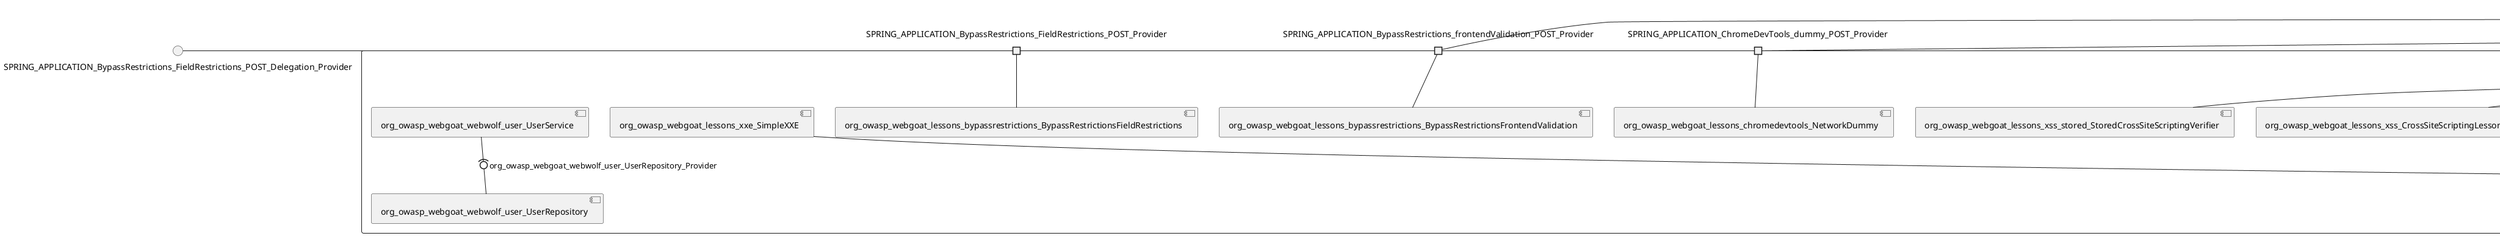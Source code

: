 @startuml
skinparam fixCircleLabelOverlapping true
skinparam componentStyle uml2
() SPRING_APPLICATION_BypassRestrictions_FieldRestrictions_POST_Delegation_Provider
() SPRING_APPLICATION_BypassRestrictions_frontendValidation_POST_Delegation_Provider
() SPRING_APPLICATION_ChromeDevTools_dummy_POST_Delegation_Provider
() SPRING_APPLICATION_CrossSiteScriptingStored_stored_xss_follow_up_POST_Delegation_Provider
() SPRING_APPLICATION_CrossSiteScripting_attack1_POST_Delegation_Provider
() SPRING_APPLICATION_CrossSiteScripting_attack3_POST_Delegation_Provider
() SPRING_APPLICATION_CrossSiteScripting_attack4_POST_Delegation_Provider
() SPRING_APPLICATION_CrossSiteScripting_attack5a_GET_Delegation_Provider
() SPRING_APPLICATION_CrossSiteScripting_attack6a_POST_Delegation_Provider
() SPRING_APPLICATION_CrossSiteScripting_dom_follow_up_POST_Delegation_Provider
() SPRING_APPLICATION_CrossSiteScripting_phone_home_xss_POST_Delegation_Provider
() SPRING_APPLICATION_CrossSiteScripting_quiz_POST_GET_Delegation_Provider
() SPRING_APPLICATION_Delegation_Provider
() SPRING_APPLICATION_GET_Delegation_Provider
() SPRING_APPLICATION_HtmlTampering_task_POST_Delegation_Provider
() SPRING_APPLICATION_HttpBasics_attack1_POST_Delegation_Provider
() SPRING_APPLICATION_HttpBasics_attack2_POST_Delegation_Provider
() SPRING_APPLICATION_IDOR_diff_attributes_POST_Delegation_Provider
() SPRING_APPLICATION_IDOR_login_POST_Delegation_Provider
() SPRING_APPLICATION_IDOR_profile_alt_path_POST_Delegation_Provider
() SPRING_APPLICATION_InsecureDeserialization_task_POST_Delegation_Provider
() SPRING_APPLICATION_InsecureLogin_POST_Delegation_Provider
() SPRING_APPLICATION_JWT_decode_POST_Delegation_Provider
() SPRING_APPLICATION_JWT_jku_POST_Delegation_Provider
() SPRING_APPLICATION_JWT_kid_POST_Delegation_Provider
() SPRING_APPLICATION_JWT_quiz_POST_GET_Delegation_Provider
() SPRING_APPLICATION_JWT_refresh_POST_Delegation_Provider
() SPRING_APPLICATION_JWT_votings_POST_GET_Delegation_Provider
() SPRING_APPLICATION_LogSpoofing_log_bleeding_POST_Delegation_Provider
() SPRING_APPLICATION_LogSpoofing_log_spoofing_POST_Delegation_Provider
() SPRING_APPLICATION_POST_Delegation_Provider
() SPRING_APPLICATION_PUT_Delegation_Provider
() SPRING_APPLICATION_PasswordReset_ForgotPassword_create_password_reset_link_POST_Delegation_Provider
() SPRING_APPLICATION_PasswordReset_SecurityQuestions_POST_Delegation_Provider
() SPRING_APPLICATION_PasswordReset_reset_POST_Delegation_Provider
() SPRING_APPLICATION_PathTraversal_profile_picture_GET_Delegation_Provider
() SPRING_APPLICATION_PathTraversal_profile_picture_fix_GET_Delegation_Provider
() SPRING_APPLICATION_PathTraversal_profile_upload_POST_Delegation_Provider
() SPRING_APPLICATION_PathTraversal_profile_upload_fix_POST_Delegation_Provider
() SPRING_APPLICATION_PathTraversal_profile_upload_remove_user_input_POST_Delegation_Provider
() SPRING_APPLICATION_PathTraversal_random_POST_Delegation_Provider
() SPRING_APPLICATION_PathTraversal_random_picture_GET_Delegation_Provider
() SPRING_APPLICATION_PathTraversal_zip_slip_POST_GET_Delegation_Provider
() SPRING_APPLICATION_SSRF_task1_POST_Delegation_Provider
() SPRING_APPLICATION_SSRF_task2_POST_Delegation_Provider
() SPRING_APPLICATION_SecurePasswords_assignment_POST_Delegation_Provider
() SPRING_APPLICATION_SqlInjectionAdvanced_attack6a_POST_Delegation_Provider
() SPRING_APPLICATION_SqlInjectionAdvanced_attack6b_POST_Delegation_Provider
() SPRING_APPLICATION_SqlInjectionAdvanced_challenge_Login_POST_Delegation_Provider
() SPRING_APPLICATION_SqlInjectionAdvanced_challenge_PUT_Delegation_Provider
() SPRING_APPLICATION_SqlInjectionAdvanced_quiz_POST_GET_Delegation_Provider
() SPRING_APPLICATION_SqlInjectionMitigations_attack10a_POST_Delegation_Provider
() SPRING_APPLICATION_SqlInjectionMitigations_attack10b_POST_Delegation_Provider
() SPRING_APPLICATION_SqlInjectionMitigations_attack12a_POST_Delegation_Provider
() SPRING_APPLICATION_SqlInjectionMitigations_servers_GET_Delegation_Provider
() SPRING_APPLICATION_SqlInjection_assignment5a_POST_Delegation_Provider
() SPRING_APPLICATION_SqlInjection_assignment5b_POST_Delegation_Provider
() SPRING_APPLICATION_SqlInjection_attack10_POST_Delegation_Provider
() SPRING_APPLICATION_SqlInjection_attack2_POST_Delegation_Provider
() SPRING_APPLICATION_SqlInjection_attack3_POST_Delegation_Provider
() SPRING_APPLICATION_SqlInjection_attack4_POST_Delegation_Provider
() SPRING_APPLICATION_SqlInjection_attack5_POST_Delegation_Provider
() SPRING_APPLICATION_SqlInjection_attack8_POST_Delegation_Provider
() SPRING_APPLICATION_SqlInjection_attack9_POST_Delegation_Provider
() SPRING_APPLICATION_SqlOnlyInputValidationOnKeywords_attack_POST_Delegation_Provider
() SPRING_APPLICATION_SqlOnlyInputValidation_attack_POST_Delegation_Provider
() SPRING_APPLICATION_VulnerableComponents_attack1_POST_Delegation_Provider
() SPRING_APPLICATION_WebWolf_GET_Delegation_Provider
() SPRING_APPLICATION_WebWolf_landing_POST_Delegation_Provider
() SPRING_APPLICATION_WebWolf_mail_POST_Delegation_Provider
() SPRING_APPLICATION_challenge_1_POST_Delegation_Provider
() SPRING_APPLICATION_challenge_5_POST_Delegation_Provider
() SPRING_APPLICATION_challenge_7_POST_Delegation_Provider
() SPRING_APPLICATION_challenge_8_GET_Delegation_Provider
() SPRING_APPLICATION_challenge_logo_Delegation_Provider
() SPRING_APPLICATION_cia_quiz_POST_GET_Delegation_Provider
() SPRING_APPLICATION_clientSideFiltering_attack1_POST_Delegation_Provider
() SPRING_APPLICATION_clientSideFiltering_challenge_store_coupons_GET_Delegation_Provider
() SPRING_APPLICATION_clientSideFiltering_getItForFree_POST_Delegation_Provider
() SPRING_APPLICATION_clientSideFiltering_salaries_GET_Delegation_Provider
() SPRING_APPLICATION_crypto_encoding_xor_POST_Delegation_Provider
() SPRING_APPLICATION_crypto_secure_defaults_POST_Delegation_Provider
() SPRING_APPLICATION_jwt_GET_Delegation_Provider
() SPRING_APPLICATION_landing_Delegation_Provider
() SPRING_APPLICATION_lesson_template_POST_GET_Delegation_Provider
() SPRING_APPLICATION_login_oauth_mvc_GET_Delegation_Provider
() SPRING_APPLICATION_mail_DELETE_POST_GET_Delegation_Provider
() SPRING_APPLICATION_register_mvc_POST_Delegation_Provider
() SPRING_APPLICATION_registration_GET_Delegation_Provider
() SPRING_APPLICATION_requests_GET_Delegation_Provider
() SPRING_APPLICATION_scoreboard_data_GET_Delegation_Provider
() SPRING_APPLICATION_server_directory_GET_Delegation_Provider
() SPRING_APPLICATION_service_lessonoverview_mvc_Delegation_Provider
() SPRING_APPLICATION_xxe_comments_GET_Delegation_Provider
rectangle System {
[org_owasp_webgoat_container_HammerHead] [[webgoat-webgoat.repository#_h51ZftEnEe6mdIV6i8Yq8w]]
[org_owasp_webgoat_container_WebWolfRedirect] [[webgoat-webgoat.repository#_h51ZftEnEe6mdIV6i8Yq8w]]
[org_owasp_webgoat_container_controller_StartLesson] [[webgoat-webgoat.repository#_h51ZftEnEe6mdIV6i8Yq8w]]
[org_owasp_webgoat_container_controller_Welcome] [[webgoat-webgoat.repository#_h51ZftEnEe6mdIV6i8Yq8w]]
[org_owasp_webgoat_container_i18n_PluginMessages_Provider] [[webgoat-webgoat.repository#_h51ZftEnEe6mdIV6i8Yq8w]]
[org_owasp_webgoat_container_service_EnvironmentService] [[webgoat-webgoat.repository#_h51ZftEnEe6mdIV6i8Yq8w]]
[org_owasp_webgoat_container_service_HintService] [[webgoat-webgoat.repository#_h51ZftEnEe6mdIV6i8Yq8w]]
[org_owasp_webgoat_container_service_LabelDebugService] [[webgoat-webgoat.repository#_h51ZftEnEe6mdIV6i8Yq8w]]
[org_owasp_webgoat_container_service_LabelService] [[webgoat-webgoat.repository#_h51ZftEnEe6mdIV6i8Yq8w]]
[org_owasp_webgoat_container_service_LessonInfoService] [[webgoat-webgoat.repository#_h51ZftEnEe6mdIV6i8Yq8w]]
[org_owasp_webgoat_container_service_LessonMenuService] [[webgoat-webgoat.repository#_h51ZftEnEe6mdIV6i8Yq8w]]
[org_owasp_webgoat_container_service_LessonProgressService] [[webgoat-webgoat.repository#_h51ZftEnEe6mdIV6i8Yq8w]]
[org_owasp_webgoat_container_service_LessonTitleService] [[webgoat-webgoat.repository#_h51ZftEnEe6mdIV6i8Yq8w]]
[org_owasp_webgoat_container_service_ReportCardService] [[webgoat-webgoat.repository#_h51ZftEnEe6mdIV6i8Yq8w]]
[org_owasp_webgoat_container_service_RestartLessonService] [[webgoat-webgoat.repository#_h51ZftEnEe6mdIV6i8Yq8w]]
[org_owasp_webgoat_container_service_SessionService] [[webgoat-webgoat.repository#_h51ZftEnEe6mdIV6i8Yq8w]]
[org_owasp_webgoat_container_session_UserSessionData_Provider] [[webgoat-webgoat.repository#_h51ZftEnEe6mdIV6i8Yq8w]]
[org_owasp_webgoat_container_session_WebSession_Provider] [[webgoat-webgoat.repository#_h51ZftEnEe6mdIV6i8Yq8w]]
[org_owasp_webgoat_container_users_RegistrationController] [[webgoat-webgoat.repository#_h51ZftEnEe6mdIV6i8Yq8w]]
[org_owasp_webgoat_container_users_Scoreboard] [[webgoat-webgoat.repository#_h51ZftEnEe6mdIV6i8Yq8w]]
[org_owasp_webgoat_container_users_UserRepository] [[webgoat-webgoat.repository#_h51ZftEnEe6mdIV6i8Yq8w]]
[org_owasp_webgoat_container_users_UserService] [[webgoat-webgoat.repository#_h51ZftEnEe6mdIV6i8Yq8w]]
[org_owasp_webgoat_container_users_UserTrackerRepository] [[webgoat-webgoat.repository#_h51ZftEnEe6mdIV6i8Yq8w]]
[org_owasp_webgoat_lessons_authbypass_VerifyAccount] [[webgoat-webgoat.repository#_h51ZftEnEe6mdIV6i8Yq8w]]
[org_owasp_webgoat_lessons_bypassrestrictions_BypassRestrictionsFieldRestrictions] [[webgoat-webgoat.repository#_h51ZftEnEe6mdIV6i8Yq8w]]
[org_owasp_webgoat_lessons_bypassrestrictions_BypassRestrictionsFrontendValidation] [[webgoat-webgoat.repository#_h51ZftEnEe6mdIV6i8Yq8w]]
[org_owasp_webgoat_lessons_challenges_FlagController] [[webgoat-webgoat.repository#_h51ZftEnEe6mdIV6i8Yq8w]]
[org_owasp_webgoat_lessons_challenges_challenge1_Assignment1] [[webgoat-webgoat.repository#_h51ZftEnEe6mdIV6i8Yq8w]]
[org_owasp_webgoat_lessons_challenges_challenge1_ImageServlet] [[webgoat-webgoat.repository#_h51ZftEnEe6mdIV6i8Yq8w]]
[org_owasp_webgoat_lessons_challenges_challenge5_Assignment5] [[webgoat-webgoat.repository#_h51ZftEnEe6mdIV6i8Yq8w]]
[org_owasp_webgoat_lessons_challenges_challenge7_Assignment7] [[webgoat-webgoat.repository#_h51ZftEnEe6mdIV6i8Yq8w]]
[org_owasp_webgoat_lessons_challenges_challenge8_Assignment8] [[webgoat-webgoat.repository#_h51ZftEnEe6mdIV6i8Yq8w]]
[org_owasp_webgoat_lessons_chromedevtools_NetworkDummy] [[webgoat-webgoat.repository#_h51ZftEnEe6mdIV6i8Yq8w]]
[org_owasp_webgoat_lessons_chromedevtools_NetworkLesson] [[webgoat-webgoat.repository#_h51ZftEnEe6mdIV6i8Yq8w]]
[org_owasp_webgoat_lessons_cia_CIAQuiz] [[webgoat-webgoat.repository#_h51ZftEnEe6mdIV6i8Yq8w]]
[org_owasp_webgoat_lessons_clientsidefiltering_ClientSideFilteringAssignment] [[webgoat-webgoat.repository#_h51ZftEnEe6mdIV6i8Yq8w]]
[org_owasp_webgoat_lessons_clientsidefiltering_ClientSideFilteringFreeAssignment] [[webgoat-webgoat.repository#_h51ZftEnEe6mdIV6i8Yq8w]]
[org_owasp_webgoat_lessons_clientsidefiltering_Salaries] [[webgoat-webgoat.repository#_h51ZftEnEe6mdIV6i8Yq8w]]
[org_owasp_webgoat_lessons_clientsidefiltering_ShopEndpoint] [[webgoat-webgoat.repository#_h51ZftEnEe6mdIV6i8Yq8w]]
[org_owasp_webgoat_lessons_cryptography_EncodingAssignment] [[webgoat-webgoat.repository#_h51ZftEnEe6mdIV6i8Yq8w]]
[org_owasp_webgoat_lessons_cryptography_HashingAssignment] [[webgoat-webgoat.repository#_h51ZftEnEe6mdIV6i8Yq8w]]
[org_owasp_webgoat_lessons_cryptography_SecureDefaultsAssignment] [[webgoat-webgoat.repository#_h51ZftEnEe6mdIV6i8Yq8w]]
[org_owasp_webgoat_lessons_cryptography_SigningAssignment] [[webgoat-webgoat.repository#_h51ZftEnEe6mdIV6i8Yq8w]]
[org_owasp_webgoat_lessons_cryptography_XOREncodingAssignment] [[webgoat-webgoat.repository#_h51ZftEnEe6mdIV6i8Yq8w]]
[org_owasp_webgoat_lessons_csrf_CSRFConfirmFlag1] [[webgoat-webgoat.repository#_h51ZftEnEe6mdIV6i8Yq8w]]
[org_owasp_webgoat_lessons_csrf_CSRFFeedback] [[webgoat-webgoat.repository#_h51ZftEnEe6mdIV6i8Yq8w]]
[org_owasp_webgoat_lessons_csrf_CSRFGetFlag] [[webgoat-webgoat.repository#_h51ZftEnEe6mdIV6i8Yq8w]]
[org_owasp_webgoat_lessons_csrf_CSRFLogin] [[webgoat-webgoat.repository#_h51ZftEnEe6mdIV6i8Yq8w]]
[org_owasp_webgoat_lessons_csrf_ForgedReviews] [[webgoat-webgoat.repository#_h51ZftEnEe6mdIV6i8Yq8w]]
[org_owasp_webgoat_lessons_csrf_ObjectMapper_Provider] [[webgoat-webgoat.repository#_h51ZftEnEe6mdIV6i8Yq8w]]
[org_owasp_webgoat_lessons_deserialization_InsecureDeserializationTask] [[webgoat-webgoat.repository#_h51ZftEnEe6mdIV6i8Yq8w]]
[org_owasp_webgoat_lessons_hijacksession_HijackSessionAssignment] [[webgoat-webgoat.repository#_h51ZftEnEe6mdIV6i8Yq8w]]
[org_owasp_webgoat_lessons_hijacksession_cas_HijackSessionAuthenticationProvider] [[webgoat-webgoat.repository#_h51ZftEnEe6mdIV6i8Yq8w]]
[org_owasp_webgoat_lessons_htmltampering_HtmlTamperingTask] [[webgoat-webgoat.repository#_h51ZftEnEe6mdIV6i8Yq8w]]
[org_owasp_webgoat_lessons_httpbasics_HttpBasicsLesson] [[webgoat-webgoat.repository#_h51ZftEnEe6mdIV6i8Yq8w]]
[org_owasp_webgoat_lessons_httpbasics_HttpBasicsQuiz] [[webgoat-webgoat.repository#_h51ZftEnEe6mdIV6i8Yq8w]]
[org_owasp_webgoat_lessons_httpproxies_HttpBasicsInterceptRequest] [[webgoat-webgoat.repository#_h51ZftEnEe6mdIV6i8Yq8w]]
[org_owasp_webgoat_lessons_idor_IDORDiffAttributes] [[webgoat-webgoat.repository#_h51ZftEnEe6mdIV6i8Yq8w]]
[org_owasp_webgoat_lessons_idor_IDOREditOtherProfile] [[webgoat-webgoat.repository#_h51ZftEnEe6mdIV6i8Yq8w]]
[org_owasp_webgoat_lessons_idor_IDORLogin] [[webgoat-webgoat.repository#_h51ZftEnEe6mdIV6i8Yq8w]]
[org_owasp_webgoat_lessons_idor_IDORViewOtherProfile] [[webgoat-webgoat.repository#_h51ZftEnEe6mdIV6i8Yq8w]]
[org_owasp_webgoat_lessons_idor_IDORViewOwnProfile] [[webgoat-webgoat.repository#_h51ZftEnEe6mdIV6i8Yq8w]]
[org_owasp_webgoat_lessons_idor_IDORViewOwnProfileAltUrl] [[webgoat-webgoat.repository#_h51ZftEnEe6mdIV6i8Yq8w]]
[org_owasp_webgoat_lessons_insecurelogin_InsecureLoginTask] [[webgoat-webgoat.repository#_h51ZftEnEe6mdIV6i8Yq8w]]
[org_owasp_webgoat_lessons_jwt_JWTDecodeEndpoint] [[webgoat-webgoat.repository#_h51ZftEnEe6mdIV6i8Yq8w]]
[org_owasp_webgoat_lessons_jwt_JWTQuiz] [[webgoat-webgoat.repository#_h51ZftEnEe6mdIV6i8Yq8w]]
[org_owasp_webgoat_lessons_jwt_JWTRefreshEndpoint] [[webgoat-webgoat.repository#_h51ZftEnEe6mdIV6i8Yq8w]]
[org_owasp_webgoat_lessons_jwt_JWTSecretKeyEndpoint] [[webgoat-webgoat.repository#_h51ZftEnEe6mdIV6i8Yq8w]]
[org_owasp_webgoat_lessons_jwt_JWTVotesEndpoint] [[webgoat-webgoat.repository#_h51ZftEnEe6mdIV6i8Yq8w]]
[org_owasp_webgoat_lessons_jwt_claimmisuse_JWTHeaderJKUEndpoint] [[webgoat-webgoat.repository#_h51ZftEnEe6mdIV6i8Yq8w]]
[org_owasp_webgoat_lessons_jwt_claimmisuse_JWTHeaderKIDEndpoint] [[webgoat-webgoat.repository#_h51ZftEnEe6mdIV6i8Yq8w]]
[org_owasp_webgoat_lessons_lessontemplate_SampleAttack] [[webgoat-webgoat.repository#_h51ZftEnEe6mdIV6i8Yq8w]]
[org_owasp_webgoat_lessons_logging_LogBleedingTask] [[webgoat-webgoat.repository#_h51ZftEnEe6mdIV6i8Yq8w]]
[org_owasp_webgoat_lessons_logging_LogSpoofingTask] [[webgoat-webgoat.repository#_h51ZftEnEe6mdIV6i8Yq8w]]
[org_owasp_webgoat_lessons_missingac_MissingFunctionACHiddenMenus] [[webgoat-webgoat.repository#_h51ZftEnEe6mdIV6i8Yq8w]]
[org_owasp_webgoat_lessons_missingac_MissingFunctionACUsers] [[webgoat-webgoat.repository#_h51ZftEnEe6mdIV6i8Yq8w]]
[org_owasp_webgoat_lessons_missingac_MissingFunctionACYourHash] [[webgoat-webgoat.repository#_h51ZftEnEe6mdIV6i8Yq8w]]
[org_owasp_webgoat_lessons_missingac_MissingFunctionACYourHashAdmin] [[webgoat-webgoat.repository#_h51ZftEnEe6mdIV6i8Yq8w]]
[org_owasp_webgoat_lessons_passwordreset_QuestionsAssignment] [[webgoat-webgoat.repository#_h51ZftEnEe6mdIV6i8Yq8w]]
[org_owasp_webgoat_lessons_passwordreset_ResetLinkAssignment] [[webgoat-webgoat.repository#_h51ZftEnEe6mdIV6i8Yq8w]]
[org_owasp_webgoat_lessons_passwordreset_ResetLinkAssignmentForgotPassword] [[webgoat-webgoat.repository#_h51ZftEnEe6mdIV6i8Yq8w]]
[org_owasp_webgoat_lessons_passwordreset_SecurityQuestionAssignment] [[webgoat-webgoat.repository#_h51ZftEnEe6mdIV6i8Yq8w]]
[org_owasp_webgoat_lessons_passwordreset_SimpleMailAssignment] [[webgoat-webgoat.repository#_h51ZftEnEe6mdIV6i8Yq8w]]
[org_owasp_webgoat_lessons_passwordreset_TriedQuestions] [[webgoat-webgoat.repository#_h51ZftEnEe6mdIV6i8Yq8w]]
[org_owasp_webgoat_lessons_pathtraversal_ProfileUpload] [[webgoat-webgoat.repository#_h51ZftEnEe6mdIV6i8Yq8w]]
[org_owasp_webgoat_lessons_pathtraversal_ProfileUploadFix] [[webgoat-webgoat.repository#_h51ZftEnEe6mdIV6i8Yq8w]]
[org_owasp_webgoat_lessons_pathtraversal_ProfileUploadRemoveUserInput] [[webgoat-webgoat.repository#_h51ZftEnEe6mdIV6i8Yq8w]]
[org_owasp_webgoat_lessons_pathtraversal_ProfileUploadRetrieval] [[webgoat-webgoat.repository#_h51ZftEnEe6mdIV6i8Yq8w]]
[org_owasp_webgoat_lessons_pathtraversal_ProfileZipSlip] [[webgoat-webgoat.repository#_h51ZftEnEe6mdIV6i8Yq8w]]
[org_owasp_webgoat_lessons_securepasswords_SecurePasswordsAssignment] [[webgoat-webgoat.repository#_h51ZftEnEe6mdIV6i8Yq8w]]
[org_owasp_webgoat_lessons_spoofcookie_SpoofCookieAssignment] [[webgoat-webgoat.repository#_h51ZftEnEe6mdIV6i8Yq8w]]
[org_owasp_webgoat_lessons_sqlinjection_advanced_SqlInjectionChallenge] [[webgoat-webgoat.repository#_h51ZftEnEe6mdIV6i8Yq8w]]
[org_owasp_webgoat_lessons_sqlinjection_advanced_SqlInjectionChallengeLogin] [[webgoat-webgoat.repository#_h51ZftEnEe6mdIV6i8Yq8w]]
[org_owasp_webgoat_lessons_sqlinjection_advanced_SqlInjectionLesson6a] [[webgoat-webgoat.repository#_h51ZftEnEe6mdIV6i8Yq8w]]
[org_owasp_webgoat_lessons_sqlinjection_advanced_SqlInjectionLesson6b] [[webgoat-webgoat.repository#_h51ZftEnEe6mdIV6i8Yq8w]]
[org_owasp_webgoat_lessons_sqlinjection_advanced_SqlInjectionQuiz] [[webgoat-webgoat.repository#_h51ZftEnEe6mdIV6i8Yq8w]]
[org_owasp_webgoat_lessons_sqlinjection_introduction_SqlInjectionLesson10] [[webgoat-webgoat.repository#_h51ZftEnEe6mdIV6i8Yq8w]]
[org_owasp_webgoat_lessons_sqlinjection_introduction_SqlInjectionLesson2] [[webgoat-webgoat.repository#_h51ZftEnEe6mdIV6i8Yq8w]]
[org_owasp_webgoat_lessons_sqlinjection_introduction_SqlInjectionLesson3] [[webgoat-webgoat.repository#_h51ZftEnEe6mdIV6i8Yq8w]]
[org_owasp_webgoat_lessons_sqlinjection_introduction_SqlInjectionLesson4] [[webgoat-webgoat.repository#_h51ZftEnEe6mdIV6i8Yq8w]]
[org_owasp_webgoat_lessons_sqlinjection_introduction_SqlInjectionLesson5] [[webgoat-webgoat.repository#_h51ZftEnEe6mdIV6i8Yq8w]]
[org_owasp_webgoat_lessons_sqlinjection_introduction_SqlInjectionLesson5a] [[webgoat-webgoat.repository#_h51ZftEnEe6mdIV6i8Yq8w]]
[org_owasp_webgoat_lessons_sqlinjection_introduction_SqlInjectionLesson5b] [[webgoat-webgoat.repository#_h51ZftEnEe6mdIV6i8Yq8w]]
[org_owasp_webgoat_lessons_sqlinjection_introduction_SqlInjectionLesson8] [[webgoat-webgoat.repository#_h51ZftEnEe6mdIV6i8Yq8w]]
[org_owasp_webgoat_lessons_sqlinjection_introduction_SqlInjectionLesson9] [[webgoat-webgoat.repository#_h51ZftEnEe6mdIV6i8Yq8w]]
[org_owasp_webgoat_lessons_sqlinjection_mitigation_Servers] [[webgoat-webgoat.repository#_h51ZftEnEe6mdIV6i8Yq8w]]
[org_owasp_webgoat_lessons_sqlinjection_mitigation_SqlInjectionLesson10a] [[webgoat-webgoat.repository#_h51ZftEnEe6mdIV6i8Yq8w]]
[org_owasp_webgoat_lessons_sqlinjection_mitigation_SqlInjectionLesson10b] [[webgoat-webgoat.repository#_h51ZftEnEe6mdIV6i8Yq8w]]
[org_owasp_webgoat_lessons_sqlinjection_mitigation_SqlInjectionLesson13] [[webgoat-webgoat.repository#_h51ZftEnEe6mdIV6i8Yq8w]]
[org_owasp_webgoat_lessons_sqlinjection_mitigation_SqlOnlyInputValidation] [[webgoat-webgoat.repository#_h51ZftEnEe6mdIV6i8Yq8w]]
[org_owasp_webgoat_lessons_sqlinjection_mitigation_SqlOnlyInputValidationOnKeywords] [[webgoat-webgoat.repository#_h51ZftEnEe6mdIV6i8Yq8w]]
[org_owasp_webgoat_lessons_ssrf_SSRFTask1] [[webgoat-webgoat.repository#_h51ZftEnEe6mdIV6i8Yq8w]]
[org_owasp_webgoat_lessons_ssrf_SSRFTask2] [[webgoat-webgoat.repository#_h51ZftEnEe6mdIV6i8Yq8w]]
[org_owasp_webgoat_lessons_vulnerablecomponents_VulnerableComponentsLesson] [[webgoat-webgoat.repository#_h51ZftEnEe6mdIV6i8Yq8w]]
[org_owasp_webgoat_lessons_webwolfintroduction_LandingAssignment] [[webgoat-webgoat.repository#_h51ZftEnEe6mdIV6i8Yq8w]]
[org_owasp_webgoat_lessons_webwolfintroduction_MailAssignment] [[webgoat-webgoat.repository#_h51ZftEnEe6mdIV6i8Yq8w]]
[org_owasp_webgoat_lessons_xss_CrossSiteScriptingLesson1] [[webgoat-webgoat.repository#_h51ZftEnEe6mdIV6i8Yq8w]]
[org_owasp_webgoat_lessons_xss_CrossSiteScriptingLesson3] [[webgoat-webgoat.repository#_h51ZftEnEe6mdIV6i8Yq8w]]
[org_owasp_webgoat_lessons_xss_CrossSiteScriptingLesson4] [[webgoat-webgoat.repository#_h51ZftEnEe6mdIV6i8Yq8w]]
[org_owasp_webgoat_lessons_xss_CrossSiteScriptingLesson5a] [[webgoat-webgoat.repository#_h51ZftEnEe6mdIV6i8Yq8w]]
[org_owasp_webgoat_lessons_xss_CrossSiteScriptingLesson6a] [[webgoat-webgoat.repository#_h51ZftEnEe6mdIV6i8Yq8w]]
[org_owasp_webgoat_lessons_xss_CrossSiteScriptingQuiz] [[webgoat-webgoat.repository#_h51ZftEnEe6mdIV6i8Yq8w]]
[org_owasp_webgoat_lessons_xss_DOMCrossSiteScripting] [[webgoat-webgoat.repository#_h51ZftEnEe6mdIV6i8Yq8w]]
[org_owasp_webgoat_lessons_xss_DOMCrossSiteScriptingVerifier] [[webgoat-webgoat.repository#_h51ZftEnEe6mdIV6i8Yq8w]]
[org_owasp_webgoat_lessons_xss_stored_StoredCrossSiteScriptingVerifier] [[webgoat-webgoat.repository#_h51ZftEnEe6mdIV6i8Yq8w]]
[org_owasp_webgoat_lessons_xss_stored_StoredXssComments] [[webgoat-webgoat.repository#_h51ZftEnEe6mdIV6i8Yq8w]]
[org_owasp_webgoat_lessons_xxe_BlindSendFileAssignment] [[webgoat-webgoat.repository#_h51ZftEnEe6mdIV6i8Yq8w]]
[org_owasp_webgoat_lessons_xxe_CommentsCache] [[webgoat-webgoat.repository#_h51ZftEnEe6mdIV6i8Yq8w]]
[org_owasp_webgoat_lessons_xxe_CommentsEndpoint] [[webgoat-webgoat.repository#_h51ZftEnEe6mdIV6i8Yq8w]]
[org_owasp_webgoat_lessons_xxe_ContentTypeAssignment] [[webgoat-webgoat.repository#_h51ZftEnEe6mdIV6i8Yq8w]]
[org_owasp_webgoat_lessons_xxe_SimpleXXE] [[webgoat-webgoat.repository#_h51ZftEnEe6mdIV6i8Yq8w]]
[org_owasp_webgoat_webwolf_FileServer] [[webgoat-webgoat.repository#_h51ZftEnEe6mdIV6i8Yq8w]]
[org_owasp_webgoat_webwolf_jwt_JWTController] [[webgoat-webgoat.repository#_h51ZftEnEe6mdIV6i8Yq8w]]
[org_owasp_webgoat_webwolf_mailbox_MailboxController] [[webgoat-webgoat.repository#_h51ZftEnEe6mdIV6i8Yq8w]]
[org_owasp_webgoat_webwolf_mailbox_MailboxRepository] [[webgoat-webgoat.repository#_h51ZftEnEe6mdIV6i8Yq8w]]
[org_owasp_webgoat_webwolf_requests_LandingPage] [[webgoat-webgoat.repository#_h51ZftEnEe6mdIV6i8Yq8w]]
[org_owasp_webgoat_webwolf_requests_Requests] [[webgoat-webgoat.repository#_h51ZftEnEe6mdIV6i8Yq8w]]
[org_owasp_webgoat_webwolf_user_UserRepository] [[webgoat-webgoat.repository#_h51ZftEnEe6mdIV6i8Yq8w]]
[org_owasp_webgoat_webwolf_user_UserService] [[webgoat-webgoat.repository#_h51ZftEnEe6mdIV6i8Yq8w]]
port SPRING_APPLICATION_BypassRestrictions_FieldRestrictions_POST_Provider
SPRING_APPLICATION_BypassRestrictions_FieldRestrictions_POST_Delegation_Provider - SPRING_APPLICATION_BypassRestrictions_FieldRestrictions_POST_Provider
SPRING_APPLICATION_BypassRestrictions_FieldRestrictions_POST_Provider - [org_owasp_webgoat_lessons_bypassrestrictions_BypassRestrictionsFieldRestrictions]
port SPRING_APPLICATION_BypassRestrictions_frontendValidation_POST_Provider
SPRING_APPLICATION_BypassRestrictions_frontendValidation_POST_Delegation_Provider - SPRING_APPLICATION_BypassRestrictions_frontendValidation_POST_Provider
SPRING_APPLICATION_BypassRestrictions_frontendValidation_POST_Provider - [org_owasp_webgoat_lessons_bypassrestrictions_BypassRestrictionsFrontendValidation]
port SPRING_APPLICATION_ChromeDevTools_dummy_POST_Provider
SPRING_APPLICATION_ChromeDevTools_dummy_POST_Delegation_Provider - SPRING_APPLICATION_ChromeDevTools_dummy_POST_Provider
SPRING_APPLICATION_ChromeDevTools_dummy_POST_Provider - [org_owasp_webgoat_lessons_chromedevtools_NetworkDummy]
port SPRING_APPLICATION_CrossSiteScriptingStored_stored_xss_follow_up_POST_Provider
SPRING_APPLICATION_CrossSiteScriptingStored_stored_xss_follow_up_POST_Delegation_Provider - SPRING_APPLICATION_CrossSiteScriptingStored_stored_xss_follow_up_POST_Provider
SPRING_APPLICATION_CrossSiteScriptingStored_stored_xss_follow_up_POST_Provider - [org_owasp_webgoat_lessons_xss_stored_StoredCrossSiteScriptingVerifier]
port SPRING_APPLICATION_CrossSiteScripting_attack1_POST_Provider
SPRING_APPLICATION_CrossSiteScripting_attack1_POST_Delegation_Provider - SPRING_APPLICATION_CrossSiteScripting_attack1_POST_Provider
SPRING_APPLICATION_CrossSiteScripting_attack1_POST_Provider - [org_owasp_webgoat_lessons_xss_CrossSiteScriptingLesson1]
port SPRING_APPLICATION_CrossSiteScripting_attack3_POST_Provider
SPRING_APPLICATION_CrossSiteScripting_attack3_POST_Delegation_Provider - SPRING_APPLICATION_CrossSiteScripting_attack3_POST_Provider
SPRING_APPLICATION_CrossSiteScripting_attack3_POST_Provider - [org_owasp_webgoat_lessons_xss_CrossSiteScriptingLesson3]
port SPRING_APPLICATION_CrossSiteScripting_attack4_POST_Provider
SPRING_APPLICATION_CrossSiteScripting_attack4_POST_Delegation_Provider - SPRING_APPLICATION_CrossSiteScripting_attack4_POST_Provider
SPRING_APPLICATION_CrossSiteScripting_attack4_POST_Provider - [org_owasp_webgoat_lessons_xss_CrossSiteScriptingLesson4]
port SPRING_APPLICATION_CrossSiteScripting_attack5a_GET_Provider
SPRING_APPLICATION_CrossSiteScripting_attack5a_GET_Delegation_Provider - SPRING_APPLICATION_CrossSiteScripting_attack5a_GET_Provider
SPRING_APPLICATION_CrossSiteScripting_attack5a_GET_Provider - [org_owasp_webgoat_lessons_xss_CrossSiteScriptingLesson5a]
port SPRING_APPLICATION_CrossSiteScripting_attack6a_POST_Provider
SPRING_APPLICATION_CrossSiteScripting_attack6a_POST_Delegation_Provider - SPRING_APPLICATION_CrossSiteScripting_attack6a_POST_Provider
SPRING_APPLICATION_CrossSiteScripting_attack6a_POST_Provider - [org_owasp_webgoat_lessons_xss_CrossSiteScriptingLesson6a]
port SPRING_APPLICATION_CrossSiteScripting_dom_follow_up_POST_Provider
SPRING_APPLICATION_CrossSiteScripting_dom_follow_up_POST_Delegation_Provider - SPRING_APPLICATION_CrossSiteScripting_dom_follow_up_POST_Provider
SPRING_APPLICATION_CrossSiteScripting_dom_follow_up_POST_Provider - [org_owasp_webgoat_lessons_xss_DOMCrossSiteScriptingVerifier]
port SPRING_APPLICATION_CrossSiteScripting_phone_home_xss_POST_Provider
SPRING_APPLICATION_CrossSiteScripting_phone_home_xss_POST_Delegation_Provider - SPRING_APPLICATION_CrossSiteScripting_phone_home_xss_POST_Provider
SPRING_APPLICATION_CrossSiteScripting_phone_home_xss_POST_Provider - [org_owasp_webgoat_lessons_xss_DOMCrossSiteScripting]
port SPRING_APPLICATION_CrossSiteScripting_quiz_POST_GET_Provider
SPRING_APPLICATION_CrossSiteScripting_quiz_POST_GET_Delegation_Provider - SPRING_APPLICATION_CrossSiteScripting_quiz_POST_GET_Provider
SPRING_APPLICATION_CrossSiteScripting_quiz_POST_GET_Provider - [org_owasp_webgoat_lessons_xss_CrossSiteScriptingQuiz]
port SPRING_APPLICATION_Provider
SPRING_APPLICATION_Delegation_Provider - SPRING_APPLICATION_Provider
SPRING_APPLICATION_Provider - [org_owasp_webgoat_container_service_LabelDebugService]
port SPRING_APPLICATION_Provider
SPRING_APPLICATION_Delegation_Provider - SPRING_APPLICATION_Provider
SPRING_APPLICATION_Provider - [org_owasp_webgoat_lessons_cryptography_SigningAssignment]
port SPRING_APPLICATION_Provider
SPRING_APPLICATION_Delegation_Provider - SPRING_APPLICATION_Provider
SPRING_APPLICATION_Provider - [org_owasp_webgoat_webwolf_FileServer]
port SPRING_APPLICATION_Provider
SPRING_APPLICATION_Delegation_Provider - SPRING_APPLICATION_Provider
SPRING_APPLICATION_Provider - [org_owasp_webgoat_container_service_SessionService]
port SPRING_APPLICATION_Provider
SPRING_APPLICATION_Delegation_Provider - SPRING_APPLICATION_Provider
SPRING_APPLICATION_Provider - [org_owasp_webgoat_container_controller_StartLesson]
port SPRING_APPLICATION_Provider
SPRING_APPLICATION_Delegation_Provider - SPRING_APPLICATION_Provider
SPRING_APPLICATION_Provider - [org_owasp_webgoat_lessons_cryptography_HashingAssignment]
port SPRING_APPLICATION_Provider
SPRING_APPLICATION_Delegation_Provider - SPRING_APPLICATION_Provider
SPRING_APPLICATION_Provider - [org_owasp_webgoat_container_service_SessionService]
port SPRING_APPLICATION_Provider
SPRING_APPLICATION_Delegation_Provider - SPRING_APPLICATION_Provider
SPRING_APPLICATION_Provider - [org_owasp_webgoat_container_service_LessonTitleService]
port SPRING_APPLICATION_Provider
SPRING_APPLICATION_Delegation_Provider - SPRING_APPLICATION_Provider
SPRING_APPLICATION_Provider - [org_owasp_webgoat_container_service_RestartLessonService]
port SPRING_APPLICATION_Provider
SPRING_APPLICATION_Delegation_Provider - SPRING_APPLICATION_Provider
SPRING_APPLICATION_Provider - [org_owasp_webgoat_container_service_LessonInfoService]
port SPRING_APPLICATION_Provider
SPRING_APPLICATION_Delegation_Provider - SPRING_APPLICATION_Provider
SPRING_APPLICATION_Provider - [org_owasp_webgoat_lessons_jwt_JWTSecretKeyEndpoint]
port SPRING_APPLICATION_Provider
SPRING_APPLICATION_Delegation_Provider - SPRING_APPLICATION_Provider
SPRING_APPLICATION_Provider - [org_owasp_webgoat_lessons_httpproxies_HttpBasicsInterceptRequest]
port SPRING_APPLICATION_Provider
SPRING_APPLICATION_Delegation_Provider - SPRING_APPLICATION_Provider
SPRING_APPLICATION_Provider - [org_owasp_webgoat_container_controller_StartLesson]
port SPRING_APPLICATION_Provider
SPRING_APPLICATION_Delegation_Provider - SPRING_APPLICATION_Provider
SPRING_APPLICATION_Provider - [org_owasp_webgoat_webwolf_FileServer]
port SPRING_APPLICATION_Provider
SPRING_APPLICATION_Delegation_Provider - SPRING_APPLICATION_Provider
SPRING_APPLICATION_Provider - [org_owasp_webgoat_container_service_RestartLessonService]
port SPRING_APPLICATION_Provider
SPRING_APPLICATION_Delegation_Provider - SPRING_APPLICATION_Provider
SPRING_APPLICATION_Provider - [org_owasp_webgoat_lessons_jwt_JWTSecretKeyEndpoint]
port SPRING_APPLICATION_Provider
SPRING_APPLICATION_Delegation_Provider - SPRING_APPLICATION_Provider
SPRING_APPLICATION_Provider - [org_owasp_webgoat_container_service_LessonTitleService]
port SPRING_APPLICATION_Provider
SPRING_APPLICATION_Delegation_Provider - SPRING_APPLICATION_Provider
SPRING_APPLICATION_Provider - [org_owasp_webgoat_container_service_LabelDebugService]
port SPRING_APPLICATION_Provider
SPRING_APPLICATION_Delegation_Provider - SPRING_APPLICATION_Provider
SPRING_APPLICATION_Provider - [org_owasp_webgoat_container_HammerHead]
port SPRING_APPLICATION_Provider
SPRING_APPLICATION_Delegation_Provider - SPRING_APPLICATION_Provider
SPRING_APPLICATION_Provider - [org_owasp_webgoat_container_service_LessonInfoService]
port SPRING_APPLICATION_Provider
SPRING_APPLICATION_Delegation_Provider - SPRING_APPLICATION_Provider
SPRING_APPLICATION_Provider - [org_owasp_webgoat_lessons_httpproxies_HttpBasicsInterceptRequest]
port SPRING_APPLICATION_Provider
SPRING_APPLICATION_Delegation_Provider - SPRING_APPLICATION_Provider
SPRING_APPLICATION_Provider - [org_owasp_webgoat_lessons_cryptography_HashingAssignment]
port SPRING_APPLICATION_Provider
SPRING_APPLICATION_Delegation_Provider - SPRING_APPLICATION_Provider
SPRING_APPLICATION_Provider - [org_owasp_webgoat_container_HammerHead]
port SPRING_APPLICATION_Provider
SPRING_APPLICATION_Delegation_Provider - SPRING_APPLICATION_Provider
SPRING_APPLICATION_Provider - [org_owasp_webgoat_container_service_RestartLessonService]
port SPRING_APPLICATION_GET_Provider
SPRING_APPLICATION_GET_Delegation_Provider - SPRING_APPLICATION_GET_Provider
SPRING_APPLICATION_GET_Provider - [org_owasp_webgoat_container_controller_Welcome]
port SPRING_APPLICATION_GET_Provider
SPRING_APPLICATION_GET_Delegation_Provider - SPRING_APPLICATION_GET_Provider
SPRING_APPLICATION_GET_Provider - [org_owasp_webgoat_lessons_xss_stored_StoredXssComments]
port SPRING_APPLICATION_GET_Provider
SPRING_APPLICATION_GET_Delegation_Provider - SPRING_APPLICATION_GET_Provider
SPRING_APPLICATION_GET_Provider - [org_owasp_webgoat_container_service_LabelService]
port SPRING_APPLICATION_GET_Provider
SPRING_APPLICATION_GET_Delegation_Provider - SPRING_APPLICATION_GET_Provider
SPRING_APPLICATION_GET_Provider - [org_owasp_webgoat_lessons_csrf_ForgedReviews]
port SPRING_APPLICATION_GET_Provider
SPRING_APPLICATION_GET_Delegation_Provider - SPRING_APPLICATION_GET_Provider
SPRING_APPLICATION_GET_Provider - [org_owasp_webgoat_container_service_LabelService]
port SPRING_APPLICATION_GET_Provider
SPRING_APPLICATION_GET_Delegation_Provider - SPRING_APPLICATION_GET_Provider
SPRING_APPLICATION_GET_Provider - [org_owasp_webgoat_lessons_idor_IDORViewOtherProfile]
port SPRING_APPLICATION_GET_Provider
SPRING_APPLICATION_GET_Delegation_Provider - SPRING_APPLICATION_GET_Provider
SPRING_APPLICATION_GET_Provider - [org_owasp_webgoat_lessons_spoofcookie_SpoofCookieAssignment]
port SPRING_APPLICATION_GET_Provider
SPRING_APPLICATION_GET_Delegation_Provider - SPRING_APPLICATION_GET_Provider
SPRING_APPLICATION_GET_Provider - [org_owasp_webgoat_container_service_HintService]
port SPRING_APPLICATION_GET_Provider
SPRING_APPLICATION_GET_Delegation_Provider - SPRING_APPLICATION_GET_Provider
SPRING_APPLICATION_GET_Provider - [org_owasp_webgoat_container_service_ReportCardService]
port SPRING_APPLICATION_GET_Provider
SPRING_APPLICATION_GET_Delegation_Provider - SPRING_APPLICATION_GET_Provider
SPRING_APPLICATION_GET_Provider - [org_owasp_webgoat_lessons_cryptography_EncodingAssignment]
port SPRING_APPLICATION_GET_Provider
SPRING_APPLICATION_GET_Delegation_Provider - SPRING_APPLICATION_GET_Provider
SPRING_APPLICATION_GET_Provider - [org_owasp_webgoat_lessons_idor_IDORViewOwnProfile]
port SPRING_APPLICATION_GET_Provider
SPRING_APPLICATION_GET_Delegation_Provider - SPRING_APPLICATION_GET_Provider
SPRING_APPLICATION_GET_Provider - [org_owasp_webgoat_lessons_cryptography_EncodingAssignment]
port SPRING_APPLICATION_GET_Provider
SPRING_APPLICATION_GET_Delegation_Provider - SPRING_APPLICATION_GET_Provider
SPRING_APPLICATION_GET_Provider - [org_owasp_webgoat_lessons_idor_IDORViewOwnProfile]
port SPRING_APPLICATION_GET_Provider
SPRING_APPLICATION_GET_Delegation_Provider - SPRING_APPLICATION_GET_Provider
SPRING_APPLICATION_GET_Provider - [org_owasp_webgoat_lessons_missingac_MissingFunctionACUsers]
port SPRING_APPLICATION_GET_Provider
SPRING_APPLICATION_GET_Delegation_Provider - SPRING_APPLICATION_GET_Provider
SPRING_APPLICATION_GET_Provider - [org_owasp_webgoat_lessons_spoofcookie_SpoofCookieAssignment]
port SPRING_APPLICATION_GET_Provider
SPRING_APPLICATION_GET_Delegation_Provider - SPRING_APPLICATION_GET_Provider
SPRING_APPLICATION_GET_Provider - [org_owasp_webgoat_container_service_HintService]
port SPRING_APPLICATION_GET_Provider
SPRING_APPLICATION_GET_Delegation_Provider - SPRING_APPLICATION_GET_Provider
SPRING_APPLICATION_GET_Provider - [org_owasp_webgoat_lessons_idor_IDORViewOtherProfile]
port SPRING_APPLICATION_GET_Provider
SPRING_APPLICATION_GET_Delegation_Provider - SPRING_APPLICATION_GET_Provider
SPRING_APPLICATION_GET_Provider - [org_owasp_webgoat_container_service_ReportCardService]
port SPRING_APPLICATION_GET_Provider
SPRING_APPLICATION_GET_Delegation_Provider - SPRING_APPLICATION_GET_Provider
SPRING_APPLICATION_GET_Provider - [org_owasp_webgoat_lessons_missingac_MissingFunctionACUsers]
port SPRING_APPLICATION_GET_Provider
SPRING_APPLICATION_GET_Delegation_Provider - SPRING_APPLICATION_GET_Provider
SPRING_APPLICATION_GET_Provider - [org_owasp_webgoat_container_controller_Welcome]
port SPRING_APPLICATION_GET_Provider
SPRING_APPLICATION_GET_Delegation_Provider - SPRING_APPLICATION_GET_Provider
SPRING_APPLICATION_GET_Provider - [org_owasp_webgoat_lessons_csrf_ForgedReviews]
port SPRING_APPLICATION_HtmlTampering_task_POST_Provider
SPRING_APPLICATION_HtmlTampering_task_POST_Delegation_Provider - SPRING_APPLICATION_HtmlTampering_task_POST_Provider
SPRING_APPLICATION_HtmlTampering_task_POST_Provider - [org_owasp_webgoat_lessons_htmltampering_HtmlTamperingTask]
port SPRING_APPLICATION_HttpBasics_attack1_POST_Provider
SPRING_APPLICATION_HttpBasics_attack1_POST_Delegation_Provider - SPRING_APPLICATION_HttpBasics_attack1_POST_Provider
SPRING_APPLICATION_HttpBasics_attack1_POST_Provider - [org_owasp_webgoat_lessons_httpbasics_HttpBasicsLesson]
port SPRING_APPLICATION_HttpBasics_attack2_POST_Provider
SPRING_APPLICATION_HttpBasics_attack2_POST_Delegation_Provider - SPRING_APPLICATION_HttpBasics_attack2_POST_Provider
SPRING_APPLICATION_HttpBasics_attack2_POST_Provider - [org_owasp_webgoat_lessons_httpbasics_HttpBasicsQuiz]
port SPRING_APPLICATION_IDOR_diff_attributes_POST_Provider
SPRING_APPLICATION_IDOR_diff_attributes_POST_Delegation_Provider - SPRING_APPLICATION_IDOR_diff_attributes_POST_Provider
SPRING_APPLICATION_IDOR_diff_attributes_POST_Provider - [org_owasp_webgoat_lessons_idor_IDORDiffAttributes]
port SPRING_APPLICATION_IDOR_login_POST_Provider
SPRING_APPLICATION_IDOR_login_POST_Delegation_Provider - SPRING_APPLICATION_IDOR_login_POST_Provider
SPRING_APPLICATION_IDOR_login_POST_Provider - [org_owasp_webgoat_lessons_idor_IDORLogin]
port SPRING_APPLICATION_IDOR_profile_alt_path_POST_Provider
SPRING_APPLICATION_IDOR_profile_alt_path_POST_Delegation_Provider - SPRING_APPLICATION_IDOR_profile_alt_path_POST_Provider
SPRING_APPLICATION_IDOR_profile_alt_path_POST_Provider - [org_owasp_webgoat_lessons_idor_IDORViewOwnProfileAltUrl]
port SPRING_APPLICATION_InsecureDeserialization_task_POST_Provider
SPRING_APPLICATION_InsecureDeserialization_task_POST_Delegation_Provider - SPRING_APPLICATION_InsecureDeserialization_task_POST_Provider
SPRING_APPLICATION_InsecureDeserialization_task_POST_Provider - [org_owasp_webgoat_lessons_deserialization_InsecureDeserializationTask]
port SPRING_APPLICATION_InsecureLogin_POST_Provider
SPRING_APPLICATION_InsecureLogin_POST_Delegation_Provider - SPRING_APPLICATION_InsecureLogin_POST_Provider
SPRING_APPLICATION_InsecureLogin_POST_Provider - [org_owasp_webgoat_lessons_insecurelogin_InsecureLoginTask]
port SPRING_APPLICATION_JWT_decode_POST_Provider
SPRING_APPLICATION_JWT_decode_POST_Delegation_Provider - SPRING_APPLICATION_JWT_decode_POST_Provider
SPRING_APPLICATION_JWT_decode_POST_Provider - [org_owasp_webgoat_lessons_jwt_JWTDecodeEndpoint]
port SPRING_APPLICATION_JWT_jku_POST_Provider
SPRING_APPLICATION_JWT_jku_POST_Delegation_Provider - SPRING_APPLICATION_JWT_jku_POST_Provider
SPRING_APPLICATION_JWT_jku_POST_Provider - [org_owasp_webgoat_lessons_jwt_claimmisuse_JWTHeaderJKUEndpoint]
port SPRING_APPLICATION_JWT_kid_POST_Provider
SPRING_APPLICATION_JWT_kid_POST_Delegation_Provider - SPRING_APPLICATION_JWT_kid_POST_Provider
SPRING_APPLICATION_JWT_kid_POST_Provider - [org_owasp_webgoat_lessons_jwt_claimmisuse_JWTHeaderKIDEndpoint]
port SPRING_APPLICATION_JWT_quiz_POST_GET_Provider
SPRING_APPLICATION_JWT_quiz_POST_GET_Delegation_Provider - SPRING_APPLICATION_JWT_quiz_POST_GET_Provider
SPRING_APPLICATION_JWT_quiz_POST_GET_Provider - [org_owasp_webgoat_lessons_jwt_JWTQuiz]
port SPRING_APPLICATION_JWT_refresh_POST_Provider
SPRING_APPLICATION_JWT_refresh_POST_Delegation_Provider - SPRING_APPLICATION_JWT_refresh_POST_Provider
SPRING_APPLICATION_JWT_refresh_POST_Provider - [org_owasp_webgoat_lessons_jwt_JWTRefreshEndpoint]
port SPRING_APPLICATION_JWT_votings_POST_GET_Provider
SPRING_APPLICATION_JWT_votings_POST_GET_Delegation_Provider - SPRING_APPLICATION_JWT_votings_POST_GET_Provider
SPRING_APPLICATION_JWT_votings_POST_GET_Provider - [org_owasp_webgoat_lessons_jwt_JWTVotesEndpoint]
port SPRING_APPLICATION_LogSpoofing_log_bleeding_POST_Provider
SPRING_APPLICATION_LogSpoofing_log_bleeding_POST_Delegation_Provider - SPRING_APPLICATION_LogSpoofing_log_bleeding_POST_Provider
SPRING_APPLICATION_LogSpoofing_log_bleeding_POST_Provider - [org_owasp_webgoat_lessons_logging_LogBleedingTask]
port SPRING_APPLICATION_LogSpoofing_log_spoofing_POST_Provider
SPRING_APPLICATION_LogSpoofing_log_spoofing_POST_Delegation_Provider - SPRING_APPLICATION_LogSpoofing_log_spoofing_POST_Provider
SPRING_APPLICATION_LogSpoofing_log_spoofing_POST_Provider - [org_owasp_webgoat_lessons_logging_LogSpoofingTask]
port SPRING_APPLICATION_POST_Provider
SPRING_APPLICATION_POST_Delegation_Provider - SPRING_APPLICATION_POST_Provider
SPRING_APPLICATION_POST_Provider - [org_owasp_webgoat_lessons_xxe_ContentTypeAssignment]
port SPRING_APPLICATION_POST_Provider
SPRING_APPLICATION_POST_Delegation_Provider - SPRING_APPLICATION_POST_Provider
SPRING_APPLICATION_POST_Provider - [org_owasp_webgoat_lessons_csrf_CSRFFeedback]
port SPRING_APPLICATION_POST_Provider
SPRING_APPLICATION_POST_Delegation_Provider - SPRING_APPLICATION_POST_Provider
SPRING_APPLICATION_POST_Provider - [org_owasp_webgoat_lessons_xxe_ContentTypeAssignment]
port SPRING_APPLICATION_POST_Provider
SPRING_APPLICATION_POST_Delegation_Provider - SPRING_APPLICATION_POST_Provider
SPRING_APPLICATION_POST_Provider - [org_owasp_webgoat_lessons_chromedevtools_NetworkLesson]
port SPRING_APPLICATION_POST_Provider
SPRING_APPLICATION_POST_Delegation_Provider - SPRING_APPLICATION_POST_Provider
SPRING_APPLICATION_POST_Provider - [org_owasp_webgoat_lessons_csrf_CSRFConfirmFlag1]
port SPRING_APPLICATION_POST_Provider
SPRING_APPLICATION_POST_Delegation_Provider - SPRING_APPLICATION_POST_Provider
SPRING_APPLICATION_POST_Provider - [org_owasp_webgoat_lessons_spoofcookie_SpoofCookieAssignment]
port SPRING_APPLICATION_POST_Provider
SPRING_APPLICATION_POST_Delegation_Provider - SPRING_APPLICATION_POST_Provider
SPRING_APPLICATION_POST_Provider - [org_owasp_webgoat_lessons_challenges_FlagController]
port SPRING_APPLICATION_POST_Provider
SPRING_APPLICATION_POST_Delegation_Provider - SPRING_APPLICATION_POST_Provider
SPRING_APPLICATION_POST_Provider - [org_owasp_webgoat_lessons_hijacksession_HijackSessionAssignment]
port SPRING_APPLICATION_POST_Provider
SPRING_APPLICATION_POST_Delegation_Provider - SPRING_APPLICATION_POST_Provider
SPRING_APPLICATION_POST_Provider - [org_owasp_webgoat_lessons_csrf_CSRFLogin]
port SPRING_APPLICATION_POST_Provider
SPRING_APPLICATION_POST_Delegation_Provider - SPRING_APPLICATION_POST_Provider
SPRING_APPLICATION_POST_Provider - [org_owasp_webgoat_lessons_passwordreset_SimpleMailAssignment]
port SPRING_APPLICATION_POST_Provider
SPRING_APPLICATION_POST_Delegation_Provider - SPRING_APPLICATION_POST_Provider
SPRING_APPLICATION_POST_Provider - [org_owasp_webgoat_lessons_missingac_MissingFunctionACYourHash]
port SPRING_APPLICATION_POST_Provider
SPRING_APPLICATION_POST_Delegation_Provider - SPRING_APPLICATION_POST_Provider
SPRING_APPLICATION_POST_Provider - [org_owasp_webgoat_lessons_csrf_CSRFLogin]
port SPRING_APPLICATION_POST_Provider
SPRING_APPLICATION_POST_Delegation_Provider - SPRING_APPLICATION_POST_Provider
SPRING_APPLICATION_POST_Provider - [org_owasp_webgoat_lessons_missingac_MissingFunctionACYourHashAdmin]
port SPRING_APPLICATION_POST_Provider
SPRING_APPLICATION_POST_Delegation_Provider - SPRING_APPLICATION_POST_Provider
SPRING_APPLICATION_POST_Provider - [org_owasp_webgoat_lessons_missingac_MissingFunctionACUsers]
port SPRING_APPLICATION_POST_Provider
SPRING_APPLICATION_POST_Delegation_Provider - SPRING_APPLICATION_POST_Provider
SPRING_APPLICATION_POST_Provider - [org_owasp_webgoat_lessons_passwordreset_QuestionsAssignment]
port SPRING_APPLICATION_POST_Provider
SPRING_APPLICATION_POST_Delegation_Provider - SPRING_APPLICATION_POST_Provider
SPRING_APPLICATION_POST_Provider - [org_owasp_webgoat_lessons_missingac_MissingFunctionACYourHashAdmin]
port SPRING_APPLICATION_POST_Provider
SPRING_APPLICATION_POST_Delegation_Provider - SPRING_APPLICATION_POST_Provider
SPRING_APPLICATION_POST_Provider - [org_owasp_webgoat_lessons_csrf_CSRFFeedback]
port SPRING_APPLICATION_POST_Provider
SPRING_APPLICATION_POST_Delegation_Provider - SPRING_APPLICATION_POST_Provider
SPRING_APPLICATION_POST_Provider - [org_owasp_webgoat_lessons_challenges_FlagController]
port SPRING_APPLICATION_POST_Provider
SPRING_APPLICATION_POST_Delegation_Provider - SPRING_APPLICATION_POST_Provider
SPRING_APPLICATION_POST_Provider - [org_owasp_webgoat_lessons_missingac_MissingFunctionACHiddenMenus]
port SPRING_APPLICATION_POST_Provider
SPRING_APPLICATION_POST_Delegation_Provider - SPRING_APPLICATION_POST_Provider
SPRING_APPLICATION_POST_Provider - [org_owasp_webgoat_lessons_spoofcookie_SpoofCookieAssignment]
port SPRING_APPLICATION_POST_Provider
SPRING_APPLICATION_POST_Delegation_Provider - SPRING_APPLICATION_POST_Provider
SPRING_APPLICATION_POST_Provider - [org_owasp_webgoat_lessons_missingac_MissingFunctionACHiddenMenus]
port SPRING_APPLICATION_POST_Provider
SPRING_APPLICATION_POST_Delegation_Provider - SPRING_APPLICATION_POST_Provider
SPRING_APPLICATION_POST_Provider - [org_owasp_webgoat_lessons_chromedevtools_NetworkLesson]
port SPRING_APPLICATION_POST_Provider
SPRING_APPLICATION_POST_Delegation_Provider - SPRING_APPLICATION_POST_Provider
SPRING_APPLICATION_POST_Provider - [org_owasp_webgoat_lessons_authbypass_VerifyAccount]
port SPRING_APPLICATION_POST_Provider
SPRING_APPLICATION_POST_Delegation_Provider - SPRING_APPLICATION_POST_Provider
SPRING_APPLICATION_POST_Provider - [org_owasp_webgoat_lessons_csrf_CSRFGetFlag]
port SPRING_APPLICATION_POST_Provider
SPRING_APPLICATION_POST_Delegation_Provider - SPRING_APPLICATION_POST_Provider
SPRING_APPLICATION_POST_Provider - [org_owasp_webgoat_lessons_xxe_BlindSendFileAssignment]
port SPRING_APPLICATION_POST_Provider
SPRING_APPLICATION_POST_Delegation_Provider - SPRING_APPLICATION_POST_Provider
SPRING_APPLICATION_POST_Provider - [org_owasp_webgoat_lessons_missingac_MissingFunctionACUsers]
port SPRING_APPLICATION_POST_Provider
SPRING_APPLICATION_POST_Delegation_Provider - SPRING_APPLICATION_POST_Provider
SPRING_APPLICATION_POST_Provider - [org_owasp_webgoat_lessons_hijacksession_HijackSessionAssignment]
port SPRING_APPLICATION_POST_Provider
SPRING_APPLICATION_POST_Delegation_Provider - SPRING_APPLICATION_POST_Provider
SPRING_APPLICATION_POST_Provider - [org_owasp_webgoat_lessons_xxe_ContentTypeAssignment]
port SPRING_APPLICATION_POST_Provider
SPRING_APPLICATION_POST_Delegation_Provider - SPRING_APPLICATION_POST_Provider
SPRING_APPLICATION_POST_Provider - [org_owasp_webgoat_lessons_authbypass_VerifyAccount]
port SPRING_APPLICATION_POST_Provider
SPRING_APPLICATION_POST_Delegation_Provider - SPRING_APPLICATION_POST_Provider
SPRING_APPLICATION_POST_Provider - [org_owasp_webgoat_lessons_csrf_CSRFConfirmFlag1]
port SPRING_APPLICATION_POST_Provider
SPRING_APPLICATION_POST_Delegation_Provider - SPRING_APPLICATION_POST_Provider
SPRING_APPLICATION_POST_Provider - [org_owasp_webgoat_lessons_xxe_BlindSendFileAssignment]
port SPRING_APPLICATION_POST_Provider
SPRING_APPLICATION_POST_Delegation_Provider - SPRING_APPLICATION_POST_Provider
SPRING_APPLICATION_POST_Provider - [org_owasp_webgoat_lessons_passwordreset_QuestionsAssignment]
port SPRING_APPLICATION_POST_Provider
SPRING_APPLICATION_POST_Delegation_Provider - SPRING_APPLICATION_POST_Provider
SPRING_APPLICATION_POST_Provider - [org_owasp_webgoat_lessons_csrf_CSRFGetFlag]
port SPRING_APPLICATION_POST_Provider
SPRING_APPLICATION_POST_Delegation_Provider - SPRING_APPLICATION_POST_Provider
SPRING_APPLICATION_POST_Provider - [org_owasp_webgoat_lessons_missingac_MissingFunctionACYourHash]
port SPRING_APPLICATION_PUT_Provider
SPRING_APPLICATION_PUT_Delegation_Provider - SPRING_APPLICATION_PUT_Provider
SPRING_APPLICATION_PUT_Provider - [org_owasp_webgoat_lessons_idor_IDOREditOtherProfile]
port SPRING_APPLICATION_PasswordReset_ForgotPassword_create_password_reset_link_POST_Provider
SPRING_APPLICATION_PasswordReset_ForgotPassword_create_password_reset_link_POST_Delegation_Provider - SPRING_APPLICATION_PasswordReset_ForgotPassword_create_password_reset_link_POST_Provider
SPRING_APPLICATION_PasswordReset_ForgotPassword_create_password_reset_link_POST_Provider - [org_owasp_webgoat_lessons_passwordreset_ResetLinkAssignmentForgotPassword]
port SPRING_APPLICATION_PasswordReset_SecurityQuestions_POST_Provider
SPRING_APPLICATION_PasswordReset_SecurityQuestions_POST_Delegation_Provider - SPRING_APPLICATION_PasswordReset_SecurityQuestions_POST_Provider
SPRING_APPLICATION_PasswordReset_SecurityQuestions_POST_Provider - [org_owasp_webgoat_lessons_passwordreset_SecurityQuestionAssignment]
port SPRING_APPLICATION_PasswordReset_reset_POST_Provider
SPRING_APPLICATION_PasswordReset_reset_POST_Delegation_Provider - SPRING_APPLICATION_PasswordReset_reset_POST_Provider
SPRING_APPLICATION_PasswordReset_reset_POST_Provider - [org_owasp_webgoat_lessons_passwordreset_ResetLinkAssignment]
port SPRING_APPLICATION_PathTraversal_profile_picture_GET_Provider
SPRING_APPLICATION_PathTraversal_profile_picture_GET_Delegation_Provider - SPRING_APPLICATION_PathTraversal_profile_picture_GET_Provider
SPRING_APPLICATION_PathTraversal_profile_picture_GET_Provider - [org_owasp_webgoat_lessons_pathtraversal_ProfileUpload]
port SPRING_APPLICATION_PathTraversal_profile_picture_fix_GET_Provider
SPRING_APPLICATION_PathTraversal_profile_picture_fix_GET_Delegation_Provider - SPRING_APPLICATION_PathTraversal_profile_picture_fix_GET_Provider
SPRING_APPLICATION_PathTraversal_profile_picture_fix_GET_Provider - [org_owasp_webgoat_lessons_pathtraversal_ProfileUploadFix]
port SPRING_APPLICATION_PathTraversal_profile_upload_POST_Provider
SPRING_APPLICATION_PathTraversal_profile_upload_POST_Delegation_Provider - SPRING_APPLICATION_PathTraversal_profile_upload_POST_Provider
SPRING_APPLICATION_PathTraversal_profile_upload_POST_Provider - [org_owasp_webgoat_lessons_pathtraversal_ProfileUpload]
port SPRING_APPLICATION_PathTraversal_profile_upload_fix_POST_Provider
SPRING_APPLICATION_PathTraversal_profile_upload_fix_POST_Delegation_Provider - SPRING_APPLICATION_PathTraversal_profile_upload_fix_POST_Provider
SPRING_APPLICATION_PathTraversal_profile_upload_fix_POST_Provider - [org_owasp_webgoat_lessons_pathtraversal_ProfileUploadFix]
port SPRING_APPLICATION_PathTraversal_profile_upload_remove_user_input_POST_Provider
SPRING_APPLICATION_PathTraversal_profile_upload_remove_user_input_POST_Delegation_Provider - SPRING_APPLICATION_PathTraversal_profile_upload_remove_user_input_POST_Provider
SPRING_APPLICATION_PathTraversal_profile_upload_remove_user_input_POST_Provider - [org_owasp_webgoat_lessons_pathtraversal_ProfileUploadRemoveUserInput]
port SPRING_APPLICATION_PathTraversal_random_POST_Provider
SPRING_APPLICATION_PathTraversal_random_POST_Delegation_Provider - SPRING_APPLICATION_PathTraversal_random_POST_Provider
SPRING_APPLICATION_PathTraversal_random_POST_Provider - [org_owasp_webgoat_lessons_pathtraversal_ProfileUploadRetrieval]
port SPRING_APPLICATION_PathTraversal_random_picture_GET_Provider
SPRING_APPLICATION_PathTraversal_random_picture_GET_Delegation_Provider - SPRING_APPLICATION_PathTraversal_random_picture_GET_Provider
SPRING_APPLICATION_PathTraversal_random_picture_GET_Provider - [org_owasp_webgoat_lessons_pathtraversal_ProfileUploadRetrieval]
port SPRING_APPLICATION_PathTraversal_zip_slip_POST_GET_Provider
SPRING_APPLICATION_PathTraversal_zip_slip_POST_GET_Delegation_Provider - SPRING_APPLICATION_PathTraversal_zip_slip_POST_GET_Provider
SPRING_APPLICATION_PathTraversal_zip_slip_POST_GET_Provider - [org_owasp_webgoat_lessons_pathtraversal_ProfileZipSlip]
port SPRING_APPLICATION_SSRF_task1_POST_Provider
SPRING_APPLICATION_SSRF_task1_POST_Delegation_Provider - SPRING_APPLICATION_SSRF_task1_POST_Provider
SPRING_APPLICATION_SSRF_task1_POST_Provider - [org_owasp_webgoat_lessons_ssrf_SSRFTask1]
port SPRING_APPLICATION_SSRF_task2_POST_Provider
SPRING_APPLICATION_SSRF_task2_POST_Delegation_Provider - SPRING_APPLICATION_SSRF_task2_POST_Provider
SPRING_APPLICATION_SSRF_task2_POST_Provider - [org_owasp_webgoat_lessons_ssrf_SSRFTask2]
port SPRING_APPLICATION_SecurePasswords_assignment_POST_Provider
SPRING_APPLICATION_SecurePasswords_assignment_POST_Delegation_Provider - SPRING_APPLICATION_SecurePasswords_assignment_POST_Provider
SPRING_APPLICATION_SecurePasswords_assignment_POST_Provider - [org_owasp_webgoat_lessons_securepasswords_SecurePasswordsAssignment]
port SPRING_APPLICATION_SqlInjectionAdvanced_attack6a_POST_Provider
SPRING_APPLICATION_SqlInjectionAdvanced_attack6a_POST_Delegation_Provider - SPRING_APPLICATION_SqlInjectionAdvanced_attack6a_POST_Provider
SPRING_APPLICATION_SqlInjectionAdvanced_attack6a_POST_Provider - [org_owasp_webgoat_lessons_sqlinjection_advanced_SqlInjectionLesson6a]
port SPRING_APPLICATION_SqlInjectionAdvanced_attack6b_POST_Provider
SPRING_APPLICATION_SqlInjectionAdvanced_attack6b_POST_Delegation_Provider - SPRING_APPLICATION_SqlInjectionAdvanced_attack6b_POST_Provider
SPRING_APPLICATION_SqlInjectionAdvanced_attack6b_POST_Provider - [org_owasp_webgoat_lessons_sqlinjection_advanced_SqlInjectionLesson6b]
port SPRING_APPLICATION_SqlInjectionAdvanced_challenge_Login_POST_Provider
SPRING_APPLICATION_SqlInjectionAdvanced_challenge_Login_POST_Delegation_Provider - SPRING_APPLICATION_SqlInjectionAdvanced_challenge_Login_POST_Provider
SPRING_APPLICATION_SqlInjectionAdvanced_challenge_Login_POST_Provider - [org_owasp_webgoat_lessons_sqlinjection_advanced_SqlInjectionChallengeLogin]
port SPRING_APPLICATION_SqlInjectionAdvanced_challenge_PUT_Provider
SPRING_APPLICATION_SqlInjectionAdvanced_challenge_PUT_Delegation_Provider - SPRING_APPLICATION_SqlInjectionAdvanced_challenge_PUT_Provider
SPRING_APPLICATION_SqlInjectionAdvanced_challenge_PUT_Provider - [org_owasp_webgoat_lessons_sqlinjection_advanced_SqlInjectionChallenge]
port SPRING_APPLICATION_SqlInjectionAdvanced_quiz_POST_GET_Provider
SPRING_APPLICATION_SqlInjectionAdvanced_quiz_POST_GET_Delegation_Provider - SPRING_APPLICATION_SqlInjectionAdvanced_quiz_POST_GET_Provider
SPRING_APPLICATION_SqlInjectionAdvanced_quiz_POST_GET_Provider - [org_owasp_webgoat_lessons_sqlinjection_advanced_SqlInjectionQuiz]
port SPRING_APPLICATION_SqlInjectionMitigations_attack10a_POST_Provider
SPRING_APPLICATION_SqlInjectionMitigations_attack10a_POST_Delegation_Provider - SPRING_APPLICATION_SqlInjectionMitigations_attack10a_POST_Provider
SPRING_APPLICATION_SqlInjectionMitigations_attack10a_POST_Provider - [org_owasp_webgoat_lessons_sqlinjection_mitigation_SqlInjectionLesson10a]
port SPRING_APPLICATION_SqlInjectionMitigations_attack10b_POST_Provider
SPRING_APPLICATION_SqlInjectionMitigations_attack10b_POST_Delegation_Provider - SPRING_APPLICATION_SqlInjectionMitigations_attack10b_POST_Provider
SPRING_APPLICATION_SqlInjectionMitigations_attack10b_POST_Provider - [org_owasp_webgoat_lessons_sqlinjection_mitigation_SqlInjectionLesson10b]
port SPRING_APPLICATION_SqlInjectionMitigations_attack12a_POST_Provider
SPRING_APPLICATION_SqlInjectionMitigations_attack12a_POST_Delegation_Provider - SPRING_APPLICATION_SqlInjectionMitigations_attack12a_POST_Provider
SPRING_APPLICATION_SqlInjectionMitigations_attack12a_POST_Provider - [org_owasp_webgoat_lessons_sqlinjection_mitigation_SqlInjectionLesson13]
port SPRING_APPLICATION_SqlInjectionMitigations_servers_GET_Provider
SPRING_APPLICATION_SqlInjectionMitigations_servers_GET_Delegation_Provider - SPRING_APPLICATION_SqlInjectionMitigations_servers_GET_Provider
SPRING_APPLICATION_SqlInjectionMitigations_servers_GET_Provider - [org_owasp_webgoat_lessons_sqlinjection_mitigation_Servers]
port SPRING_APPLICATION_SqlInjection_assignment5a_POST_Provider
SPRING_APPLICATION_SqlInjection_assignment5a_POST_Delegation_Provider - SPRING_APPLICATION_SqlInjection_assignment5a_POST_Provider
SPRING_APPLICATION_SqlInjection_assignment5a_POST_Provider - [org_owasp_webgoat_lessons_sqlinjection_introduction_SqlInjectionLesson5a]
port SPRING_APPLICATION_SqlInjection_assignment5b_POST_Provider
SPRING_APPLICATION_SqlInjection_assignment5b_POST_Delegation_Provider - SPRING_APPLICATION_SqlInjection_assignment5b_POST_Provider
SPRING_APPLICATION_SqlInjection_assignment5b_POST_Provider - [org_owasp_webgoat_lessons_sqlinjection_introduction_SqlInjectionLesson5b]
port SPRING_APPLICATION_SqlInjection_attack10_POST_Provider
SPRING_APPLICATION_SqlInjection_attack10_POST_Delegation_Provider - SPRING_APPLICATION_SqlInjection_attack10_POST_Provider
SPRING_APPLICATION_SqlInjection_attack10_POST_Provider - [org_owasp_webgoat_lessons_sqlinjection_introduction_SqlInjectionLesson10]
port SPRING_APPLICATION_SqlInjection_attack2_POST_Provider
SPRING_APPLICATION_SqlInjection_attack2_POST_Delegation_Provider - SPRING_APPLICATION_SqlInjection_attack2_POST_Provider
SPRING_APPLICATION_SqlInjection_attack2_POST_Provider - [org_owasp_webgoat_lessons_sqlinjection_introduction_SqlInjectionLesson2]
port SPRING_APPLICATION_SqlInjection_attack3_POST_Provider
SPRING_APPLICATION_SqlInjection_attack3_POST_Delegation_Provider - SPRING_APPLICATION_SqlInjection_attack3_POST_Provider
SPRING_APPLICATION_SqlInjection_attack3_POST_Provider - [org_owasp_webgoat_lessons_sqlinjection_introduction_SqlInjectionLesson3]
port SPRING_APPLICATION_SqlInjection_attack4_POST_Provider
SPRING_APPLICATION_SqlInjection_attack4_POST_Delegation_Provider - SPRING_APPLICATION_SqlInjection_attack4_POST_Provider
SPRING_APPLICATION_SqlInjection_attack4_POST_Provider - [org_owasp_webgoat_lessons_sqlinjection_introduction_SqlInjectionLesson4]
port SPRING_APPLICATION_SqlInjection_attack5_POST_Provider
SPRING_APPLICATION_SqlInjection_attack5_POST_Delegation_Provider - SPRING_APPLICATION_SqlInjection_attack5_POST_Provider
SPRING_APPLICATION_SqlInjection_attack5_POST_Provider - [org_owasp_webgoat_lessons_sqlinjection_introduction_SqlInjectionLesson5]
port SPRING_APPLICATION_SqlInjection_attack8_POST_Provider
SPRING_APPLICATION_SqlInjection_attack8_POST_Delegation_Provider - SPRING_APPLICATION_SqlInjection_attack8_POST_Provider
SPRING_APPLICATION_SqlInjection_attack8_POST_Provider - [org_owasp_webgoat_lessons_sqlinjection_introduction_SqlInjectionLesson8]
port SPRING_APPLICATION_SqlInjection_attack9_POST_Provider
SPRING_APPLICATION_SqlInjection_attack9_POST_Delegation_Provider - SPRING_APPLICATION_SqlInjection_attack9_POST_Provider
SPRING_APPLICATION_SqlInjection_attack9_POST_Provider - [org_owasp_webgoat_lessons_sqlinjection_introduction_SqlInjectionLesson9]
port SPRING_APPLICATION_SqlOnlyInputValidationOnKeywords_attack_POST_Provider
SPRING_APPLICATION_SqlOnlyInputValidationOnKeywords_attack_POST_Delegation_Provider - SPRING_APPLICATION_SqlOnlyInputValidationOnKeywords_attack_POST_Provider
SPRING_APPLICATION_SqlOnlyInputValidationOnKeywords_attack_POST_Provider - [org_owasp_webgoat_lessons_sqlinjection_mitigation_SqlOnlyInputValidationOnKeywords]
port SPRING_APPLICATION_SqlOnlyInputValidation_attack_POST_Provider
SPRING_APPLICATION_SqlOnlyInputValidation_attack_POST_Delegation_Provider - SPRING_APPLICATION_SqlOnlyInputValidation_attack_POST_Provider
SPRING_APPLICATION_SqlOnlyInputValidation_attack_POST_Provider - [org_owasp_webgoat_lessons_sqlinjection_mitigation_SqlOnlyInputValidation]
port SPRING_APPLICATION_VulnerableComponents_attack1_POST_Provider
SPRING_APPLICATION_VulnerableComponents_attack1_POST_Delegation_Provider - SPRING_APPLICATION_VulnerableComponents_attack1_POST_Provider
SPRING_APPLICATION_VulnerableComponents_attack1_POST_Provider - [org_owasp_webgoat_lessons_vulnerablecomponents_VulnerableComponentsLesson]
port SPRING_APPLICATION_WebWolf_GET_Provider
SPRING_APPLICATION_WebWolf_GET_Delegation_Provider - SPRING_APPLICATION_WebWolf_GET_Provider
SPRING_APPLICATION_WebWolf_GET_Provider - [org_owasp_webgoat_container_WebWolfRedirect]
port SPRING_APPLICATION_WebWolf_landing_POST_Provider
SPRING_APPLICATION_WebWolf_landing_POST_Delegation_Provider - SPRING_APPLICATION_WebWolf_landing_POST_Provider
SPRING_APPLICATION_WebWolf_landing_POST_Provider - [org_owasp_webgoat_lessons_webwolfintroduction_LandingAssignment]
port SPRING_APPLICATION_WebWolf_mail_POST_Provider
SPRING_APPLICATION_WebWolf_mail_POST_Delegation_Provider - SPRING_APPLICATION_WebWolf_mail_POST_Provider
SPRING_APPLICATION_WebWolf_mail_POST_Provider - [org_owasp_webgoat_lessons_webwolfintroduction_MailAssignment]
port SPRING_APPLICATION_challenge_1_POST_Provider
SPRING_APPLICATION_challenge_1_POST_Delegation_Provider - SPRING_APPLICATION_challenge_1_POST_Provider
SPRING_APPLICATION_challenge_1_POST_Provider - [org_owasp_webgoat_lessons_challenges_challenge1_Assignment1]
port SPRING_APPLICATION_challenge_5_POST_Provider
SPRING_APPLICATION_challenge_5_POST_Delegation_Provider - SPRING_APPLICATION_challenge_5_POST_Provider
SPRING_APPLICATION_challenge_5_POST_Provider - [org_owasp_webgoat_lessons_challenges_challenge5_Assignment5]
port SPRING_APPLICATION_challenge_7_POST_Provider
SPRING_APPLICATION_challenge_7_POST_Delegation_Provider - SPRING_APPLICATION_challenge_7_POST_Provider
SPRING_APPLICATION_challenge_7_POST_Provider - [org_owasp_webgoat_lessons_challenges_challenge7_Assignment7]
port SPRING_APPLICATION_challenge_8_GET_Provider
SPRING_APPLICATION_challenge_8_GET_Delegation_Provider - SPRING_APPLICATION_challenge_8_GET_Provider
SPRING_APPLICATION_challenge_8_GET_Provider - [org_owasp_webgoat_lessons_challenges_challenge8_Assignment8]
port SPRING_APPLICATION_challenge_logo_Provider
SPRING_APPLICATION_challenge_logo_Delegation_Provider - SPRING_APPLICATION_challenge_logo_Provider
SPRING_APPLICATION_challenge_logo_Provider - [org_owasp_webgoat_lessons_challenges_challenge1_ImageServlet]
port SPRING_APPLICATION_cia_quiz_POST_GET_Provider
SPRING_APPLICATION_cia_quiz_POST_GET_Delegation_Provider - SPRING_APPLICATION_cia_quiz_POST_GET_Provider
SPRING_APPLICATION_cia_quiz_POST_GET_Provider - [org_owasp_webgoat_lessons_cia_CIAQuiz]
port SPRING_APPLICATION_clientSideFiltering_attack1_POST_Provider
SPRING_APPLICATION_clientSideFiltering_attack1_POST_Delegation_Provider - SPRING_APPLICATION_clientSideFiltering_attack1_POST_Provider
SPRING_APPLICATION_clientSideFiltering_attack1_POST_Provider - [org_owasp_webgoat_lessons_clientsidefiltering_ClientSideFilteringAssignment]
port SPRING_APPLICATION_clientSideFiltering_challenge_store_coupons_GET_Provider
SPRING_APPLICATION_clientSideFiltering_challenge_store_coupons_GET_Delegation_Provider - SPRING_APPLICATION_clientSideFiltering_challenge_store_coupons_GET_Provider
SPRING_APPLICATION_clientSideFiltering_challenge_store_coupons_GET_Provider - [org_owasp_webgoat_lessons_clientsidefiltering_ShopEndpoint]
port SPRING_APPLICATION_clientSideFiltering_getItForFree_POST_Provider
SPRING_APPLICATION_clientSideFiltering_getItForFree_POST_Delegation_Provider - SPRING_APPLICATION_clientSideFiltering_getItForFree_POST_Provider
SPRING_APPLICATION_clientSideFiltering_getItForFree_POST_Provider - [org_owasp_webgoat_lessons_clientsidefiltering_ClientSideFilteringFreeAssignment]
port SPRING_APPLICATION_clientSideFiltering_salaries_GET_Provider
SPRING_APPLICATION_clientSideFiltering_salaries_GET_Delegation_Provider - SPRING_APPLICATION_clientSideFiltering_salaries_GET_Provider
SPRING_APPLICATION_clientSideFiltering_salaries_GET_Provider - [org_owasp_webgoat_lessons_clientsidefiltering_Salaries]
port SPRING_APPLICATION_crypto_encoding_xor_POST_Provider
SPRING_APPLICATION_crypto_encoding_xor_POST_Delegation_Provider - SPRING_APPLICATION_crypto_encoding_xor_POST_Provider
SPRING_APPLICATION_crypto_encoding_xor_POST_Provider - [org_owasp_webgoat_lessons_cryptography_XOREncodingAssignment]
port SPRING_APPLICATION_crypto_secure_defaults_POST_Provider
SPRING_APPLICATION_crypto_secure_defaults_POST_Delegation_Provider - SPRING_APPLICATION_crypto_secure_defaults_POST_Provider
SPRING_APPLICATION_crypto_secure_defaults_POST_Provider - [org_owasp_webgoat_lessons_cryptography_SecureDefaultsAssignment]
port SPRING_APPLICATION_jwt_GET_Provider
SPRING_APPLICATION_jwt_GET_Delegation_Provider - SPRING_APPLICATION_jwt_GET_Provider
SPRING_APPLICATION_jwt_GET_Provider - [org_owasp_webgoat_webwolf_jwt_JWTController]
port SPRING_APPLICATION_landing_Provider
SPRING_APPLICATION_landing_Delegation_Provider - SPRING_APPLICATION_landing_Provider
SPRING_APPLICATION_landing_Provider - [org_owasp_webgoat_webwolf_requests_LandingPage]
port SPRING_APPLICATION_lesson_template_POST_GET_Provider
SPRING_APPLICATION_lesson_template_POST_GET_Delegation_Provider - SPRING_APPLICATION_lesson_template_POST_GET_Provider
SPRING_APPLICATION_lesson_template_POST_GET_Provider - [org_owasp_webgoat_lessons_lessontemplate_SampleAttack]
port SPRING_APPLICATION_login_oauth_mvc_GET_Provider
SPRING_APPLICATION_login_oauth_mvc_GET_Delegation_Provider - SPRING_APPLICATION_login_oauth_mvc_GET_Provider
SPRING_APPLICATION_login_oauth_mvc_GET_Provider - [org_owasp_webgoat_container_users_RegistrationController]
port SPRING_APPLICATION_mail_DELETE_POST_GET_Provider
SPRING_APPLICATION_mail_DELETE_POST_GET_Delegation_Provider - SPRING_APPLICATION_mail_DELETE_POST_GET_Provider
SPRING_APPLICATION_mail_DELETE_POST_GET_Provider - [org_owasp_webgoat_webwolf_mailbox_MailboxController]
port SPRING_APPLICATION_register_mvc_POST_Provider
SPRING_APPLICATION_register_mvc_POST_Delegation_Provider - SPRING_APPLICATION_register_mvc_POST_Provider
SPRING_APPLICATION_register_mvc_POST_Provider - [org_owasp_webgoat_container_users_RegistrationController]
port SPRING_APPLICATION_registration_GET_Provider
SPRING_APPLICATION_registration_GET_Delegation_Provider - SPRING_APPLICATION_registration_GET_Provider
SPRING_APPLICATION_registration_GET_Provider - [org_owasp_webgoat_container_users_RegistrationController]
port SPRING_APPLICATION_requests_GET_Provider
SPRING_APPLICATION_requests_GET_Delegation_Provider - SPRING_APPLICATION_requests_GET_Provider
SPRING_APPLICATION_requests_GET_Provider - [org_owasp_webgoat_webwolf_requests_Requests]
port SPRING_APPLICATION_scoreboard_data_GET_Provider
SPRING_APPLICATION_scoreboard_data_GET_Delegation_Provider - SPRING_APPLICATION_scoreboard_data_GET_Provider
SPRING_APPLICATION_scoreboard_data_GET_Provider - [org_owasp_webgoat_container_users_Scoreboard]
port SPRING_APPLICATION_server_directory_GET_Provider
SPRING_APPLICATION_server_directory_GET_Delegation_Provider - SPRING_APPLICATION_server_directory_GET_Provider
SPRING_APPLICATION_server_directory_GET_Provider - [org_owasp_webgoat_container_service_EnvironmentService]
port SPRING_APPLICATION_service_lessonoverview_mvc_Provider
SPRING_APPLICATION_service_lessonoverview_mvc_Delegation_Provider - SPRING_APPLICATION_service_lessonoverview_mvc_Provider
SPRING_APPLICATION_service_lessonoverview_mvc_Provider - [org_owasp_webgoat_container_service_LessonProgressService]
port SPRING_APPLICATION_xxe_comments_GET_Provider
SPRING_APPLICATION_xxe_comments_GET_Delegation_Provider - SPRING_APPLICATION_xxe_comments_GET_Provider
SPRING_APPLICATION_xxe_comments_GET_Provider - [org_owasp_webgoat_lessons_xxe_CommentsEndpoint]
[org_owasp_webgoat_lessons_csrf_CSRFGetFlag] -(0- [org_owasp_webgoat_container_i18n_PluginMessages_Provider] : org_owasp_webgoat_container_i18n_PluginMessages_Provider
[org_owasp_webgoat_lessons_csrf_CSRFFeedback] -(0- [org_owasp_webgoat_container_session_UserSessionData_Provider] : org_owasp_webgoat_container_session_UserSessionData_Provider
[org_owasp_webgoat_lessons_xss_CrossSiteScriptingLesson6a] -(0- [org_owasp_webgoat_container_session_UserSessionData_Provider] : org_owasp_webgoat_container_session_UserSessionData_Provider
[org_owasp_webgoat_lessons_lessontemplate_SampleAttack] -(0- [org_owasp_webgoat_container_session_UserSessionData_Provider] : org_owasp_webgoat_container_session_UserSessionData_Provider
[org_owasp_webgoat_lessons_idor_IDORViewOtherProfile] -(0- [org_owasp_webgoat_container_session_UserSessionData_Provider] : org_owasp_webgoat_container_session_UserSessionData_Provider
[org_owasp_webgoat_lessons_authbypass_VerifyAccount] -(0- [org_owasp_webgoat_container_session_UserSessionData_Provider] : org_owasp_webgoat_container_session_UserSessionData_Provider
[org_owasp_webgoat_lessons_xss_CrossSiteScriptingLesson5a] -(0- [org_owasp_webgoat_container_session_UserSessionData_Provider] : org_owasp_webgoat_container_session_UserSessionData_Provider
[org_owasp_webgoat_lessons_csrf_CSRFConfirmFlag1] -(0- [org_owasp_webgoat_container_session_UserSessionData_Provider] : org_owasp_webgoat_container_session_UserSessionData_Provider
[org_owasp_webgoat_lessons_idor_IDORViewOwnProfile] -(0- [org_owasp_webgoat_container_session_UserSessionData_Provider] : org_owasp_webgoat_container_session_UserSessionData_Provider
[org_owasp_webgoat_lessons_idor_IDORViewOwnProfileAltUrl] -(0- [org_owasp_webgoat_container_session_UserSessionData_Provider] : org_owasp_webgoat_container_session_UserSessionData_Provider
[org_owasp_webgoat_lessons_csrf_CSRFGetFlag] -(0- [org_owasp_webgoat_container_session_UserSessionData_Provider] : org_owasp_webgoat_container_session_UserSessionData_Provider
[org_owasp_webgoat_lessons_idor_IDOREditOtherProfile] -(0- [org_owasp_webgoat_container_session_UserSessionData_Provider] : org_owasp_webgoat_container_session_UserSessionData_Provider
[org_owasp_webgoat_lessons_xxe_ContentTypeAssignment] -(0- [org_owasp_webgoat_container_session_WebSession_Provider] : org_owasp_webgoat_container_session_WebSession_Provider
[org_owasp_webgoat_lessons_xss_stored_StoredXssComments] -(0- [org_owasp_webgoat_container_session_WebSession_Provider] : org_owasp_webgoat_container_session_WebSession_Provider
[org_owasp_webgoat_lessons_csrf_ForgedReviews] -(0- [org_owasp_webgoat_container_session_WebSession_Provider] : org_owasp_webgoat_container_session_WebSession_Provider
[org_owasp_webgoat_lessons_authbypass_VerifyAccount] -(0- [org_owasp_webgoat_container_session_WebSession_Provider] : org_owasp_webgoat_container_session_WebSession_Provider
[org_owasp_webgoat_container_users_UserService] -(0- [org_owasp_webgoat_container_users_UserRepository] : org_owasp_webgoat_container_users_UserRepository_Provider
[org_owasp_webgoat_container_users_Scoreboard] -(0- [org_owasp_webgoat_container_users_UserRepository] : org_owasp_webgoat_container_users_UserRepository_Provider
[org_owasp_webgoat_container_service_LessonMenuService] -(0- [org_owasp_webgoat_container_users_UserTrackerRepository] : org_owasp_webgoat_container_users_UserTrackerRepository_Provider
[org_owasp_webgoat_container_users_Scoreboard] -(0- [org_owasp_webgoat_container_users_UserTrackerRepository] : org_owasp_webgoat_container_users_UserTrackerRepository_Provider
[org_owasp_webgoat_container_users_UserService] -(0- [org_owasp_webgoat_container_users_UserTrackerRepository] : org_owasp_webgoat_container_users_UserTrackerRepository_Provider
[org_owasp_webgoat_container_service_LessonProgressService] -(0- [org_owasp_webgoat_container_users_UserTrackerRepository] : org_owasp_webgoat_container_users_UserTrackerRepository_Provider
[org_owasp_webgoat_lessons_csrf_CSRFLogin] -(0- [org_owasp_webgoat_container_users_UserTrackerRepository] : org_owasp_webgoat_container_users_UserTrackerRepository_Provider
[org_owasp_webgoat_container_service_RestartLessonService] -(0- [org_owasp_webgoat_container_users_UserTrackerRepository] : org_owasp_webgoat_container_users_UserTrackerRepository_Provider
[org_owasp_webgoat_container_service_ReportCardService] -(0- [org_owasp_webgoat_container_users_UserTrackerRepository] : org_owasp_webgoat_container_users_UserTrackerRepository_Provider
[org_owasp_webgoat_lessons_csrf_CSRFFeedback] -(0- [org_owasp_webgoat_lessons_csrf_ObjectMapper_Provider] : org_owasp_webgoat_lessons_csrf_ObjectMapper_Provider
[org_owasp_webgoat_lessons_hijacksession_HijackSessionAssignment] -(0- [org_owasp_webgoat_lessons_hijacksession_cas_HijackSessionAuthenticationProvider] : org_owasp_webgoat_lessons_hijacksession_cas_HijackSessionAuthenticationProvider_Provider
[org_owasp_webgoat_lessons_passwordreset_SecurityQuestionAssignment] -(0- [org_owasp_webgoat_lessons_passwordreset_TriedQuestions] : org_owasp_webgoat_lessons_passwordreset_TriedQuestions_Provider
[org_owasp_webgoat_lessons_xxe_ContentTypeAssignment] -(0- [org_owasp_webgoat_lessons_xxe_CommentsCache] : org_owasp_webgoat_lessons_xxe_CommentsCache_Provider
[org_owasp_webgoat_lessons_xxe_SimpleXXE] -(0- [org_owasp_webgoat_lessons_xxe_CommentsCache] : org_owasp_webgoat_lessons_xxe_CommentsCache_Provider
[org_owasp_webgoat_webwolf_mailbox_MailboxController] -(0- [org_owasp_webgoat_webwolf_mailbox_MailboxRepository] : org_owasp_webgoat_webwolf_mailbox_MailboxRepository_Provider
[org_owasp_webgoat_webwolf_user_UserService] -(0- [org_owasp_webgoat_webwolf_user_UserRepository] : org_owasp_webgoat_webwolf_user_UserRepository_Provider
}

@enduml
